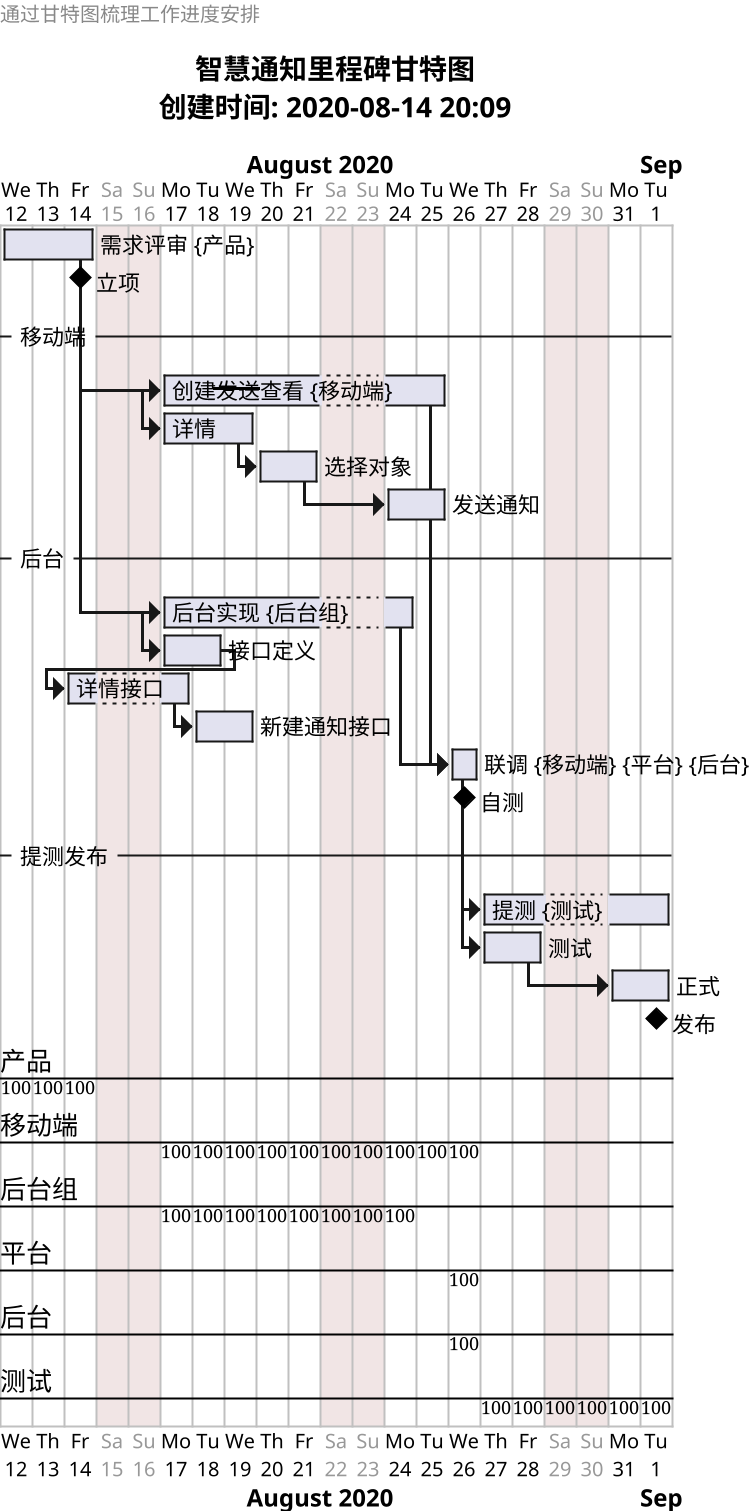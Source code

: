 '新建甘特图
@startgantt
scale 2
page 1x1
title
        智慧通知里程碑甘特图
        创建时间: 2020-08-14 20:09
        endtitle
        left header
                通过甘特图梳理工作进度安排
        endheader
        project starts 2020-08-12
        Sunday are closed
        Saturday are closed
        [需求评审] as [design] on {产品:100%} lasts 3 days
        [立项] happens at [design]'s end
        --移动端--
        then [创建--发送--查看] as [develop] on {移动端:100%} lasts 7 days
        [详情] as [detail] lasts 3 days
        [detail] starts at [develop]'s start
        then [选择对象] lasts 2 days
        then [发送通知]  lasts 2 days

        --后台--
        [后台实现] as [api] on {后台组} lasts 6 days
        [接口定义] as [define] lasts 2 days
        then [详情接口] as [detailAPi] lasts 2 days
        then [新建通知接口] as [newAPI] lasts 2 days
        design --> api
        [define] starts at [api]'s start

        [联调] as [lt2] on {移动端:100%} {平台} {后台} lasts 1 days
        [lt2] starts at [develop]'s end
        [lt2] starts at [api]'s end
        [自测] happens at [lt2]'s end

        --提测发布--
        [提测] as [test] on {测试:100%} lasts 4 days
        [test] starts at [lt2]'s end
        [测试] as [first] lasts 2 days
        [first] starts at [test]'s start
        then [正式] lasts 2 days
        [发布] happens at [正式]'s end
        @endgantt
